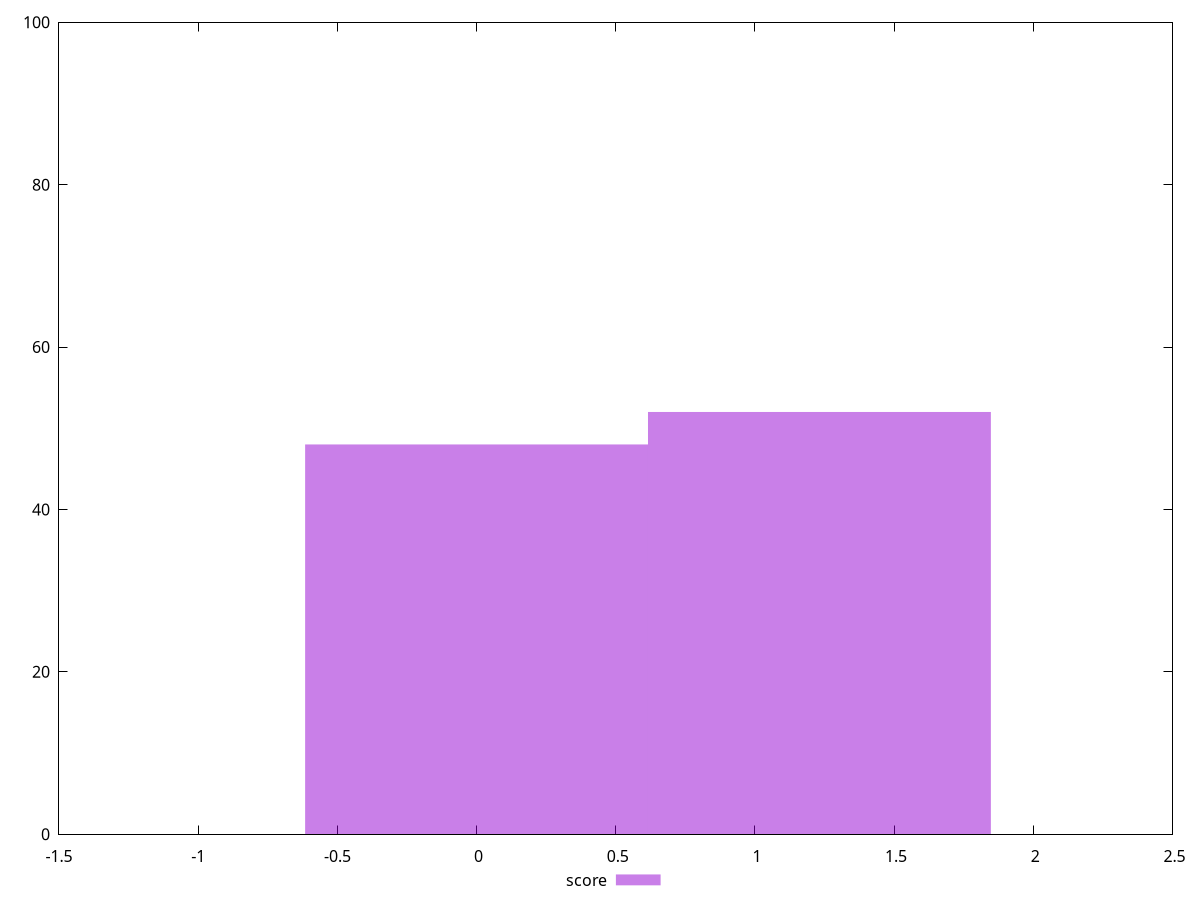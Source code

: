 reset
set terminal svg size 640, 490 enhanced background rgb 'white'
set output "reprap/third-party-summary/samples/pages+cached/score/histogram.svg"

$score <<EOF
0 48
1.23169118857828 52
EOF

set key outside below
set boxwidth 1.23169118857828
set yrange [0:100]
set style fill transparent solid 0.5 noborder

plot \
  $score title "score" with boxes, \


reset